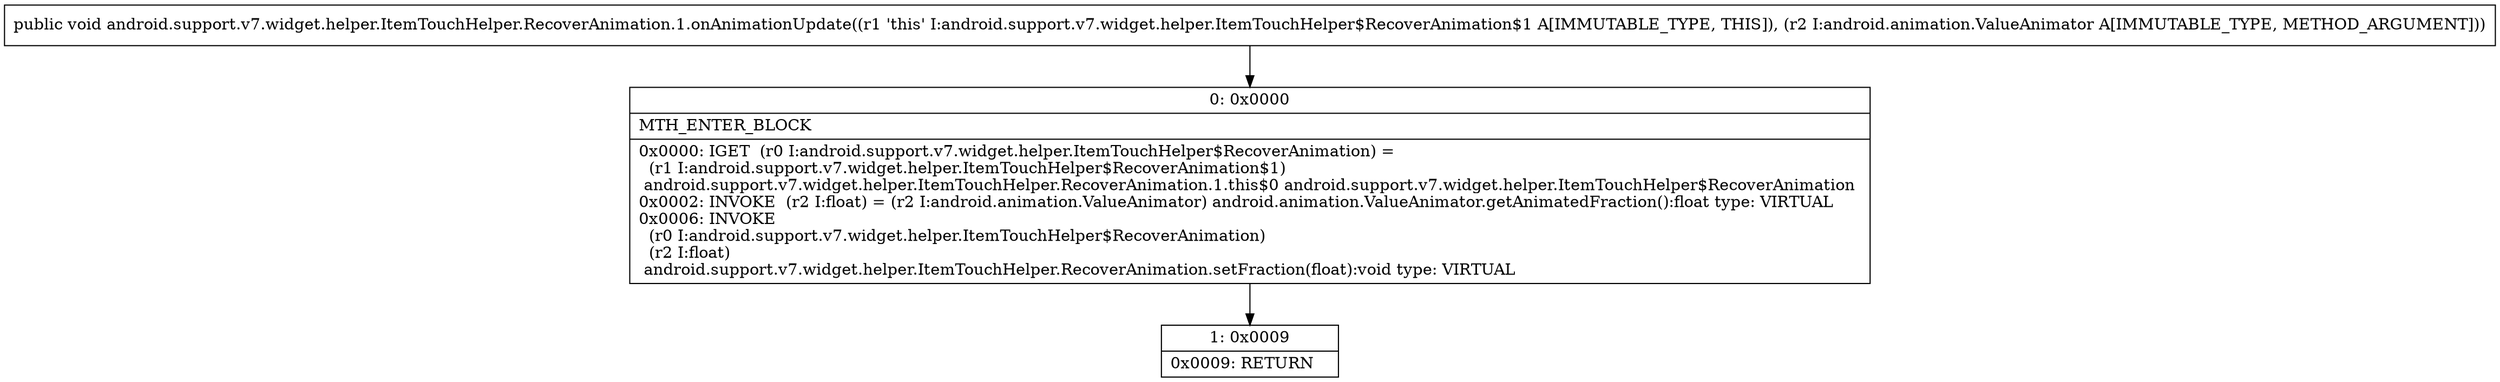 digraph "CFG forandroid.support.v7.widget.helper.ItemTouchHelper.RecoverAnimation.1.onAnimationUpdate(Landroid\/animation\/ValueAnimator;)V" {
Node_0 [shape=record,label="{0\:\ 0x0000|MTH_ENTER_BLOCK\l|0x0000: IGET  (r0 I:android.support.v7.widget.helper.ItemTouchHelper$RecoverAnimation) = \l  (r1 I:android.support.v7.widget.helper.ItemTouchHelper$RecoverAnimation$1)\l android.support.v7.widget.helper.ItemTouchHelper.RecoverAnimation.1.this$0 android.support.v7.widget.helper.ItemTouchHelper$RecoverAnimation \l0x0002: INVOKE  (r2 I:float) = (r2 I:android.animation.ValueAnimator) android.animation.ValueAnimator.getAnimatedFraction():float type: VIRTUAL \l0x0006: INVOKE  \l  (r0 I:android.support.v7.widget.helper.ItemTouchHelper$RecoverAnimation)\l  (r2 I:float)\l android.support.v7.widget.helper.ItemTouchHelper.RecoverAnimation.setFraction(float):void type: VIRTUAL \l}"];
Node_1 [shape=record,label="{1\:\ 0x0009|0x0009: RETURN   \l}"];
MethodNode[shape=record,label="{public void android.support.v7.widget.helper.ItemTouchHelper.RecoverAnimation.1.onAnimationUpdate((r1 'this' I:android.support.v7.widget.helper.ItemTouchHelper$RecoverAnimation$1 A[IMMUTABLE_TYPE, THIS]), (r2 I:android.animation.ValueAnimator A[IMMUTABLE_TYPE, METHOD_ARGUMENT])) }"];
MethodNode -> Node_0;
Node_0 -> Node_1;
}

